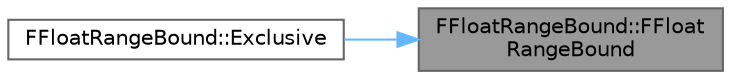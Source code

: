 digraph "FFloatRangeBound::FFloatRangeBound"
{
 // INTERACTIVE_SVG=YES
 // LATEX_PDF_SIZE
  bgcolor="transparent";
  edge [fontname=Helvetica,fontsize=10,labelfontname=Helvetica,labelfontsize=10];
  node [fontname=Helvetica,fontsize=10,shape=box,height=0.2,width=0.4];
  rankdir="RL";
  Node1 [id="Node000001",label="FFloatRangeBound::FFloat\lRangeBound",height=0.2,width=0.4,color="gray40", fillcolor="grey60", style="filled", fontcolor="black",tooltip=" "];
  Node1 -> Node2 [id="edge1_Node000001_Node000002",dir="back",color="steelblue1",style="solid",tooltip=" "];
  Node2 [id="Node000002",label="FFloatRangeBound::Exclusive",height=0.2,width=0.4,color="grey40", fillcolor="white", style="filled",URL="$d6/d47/structFFloatRangeBound.html#a4f7fb0bce3413853dbb4bc6412167e92",tooltip=" "];
}
